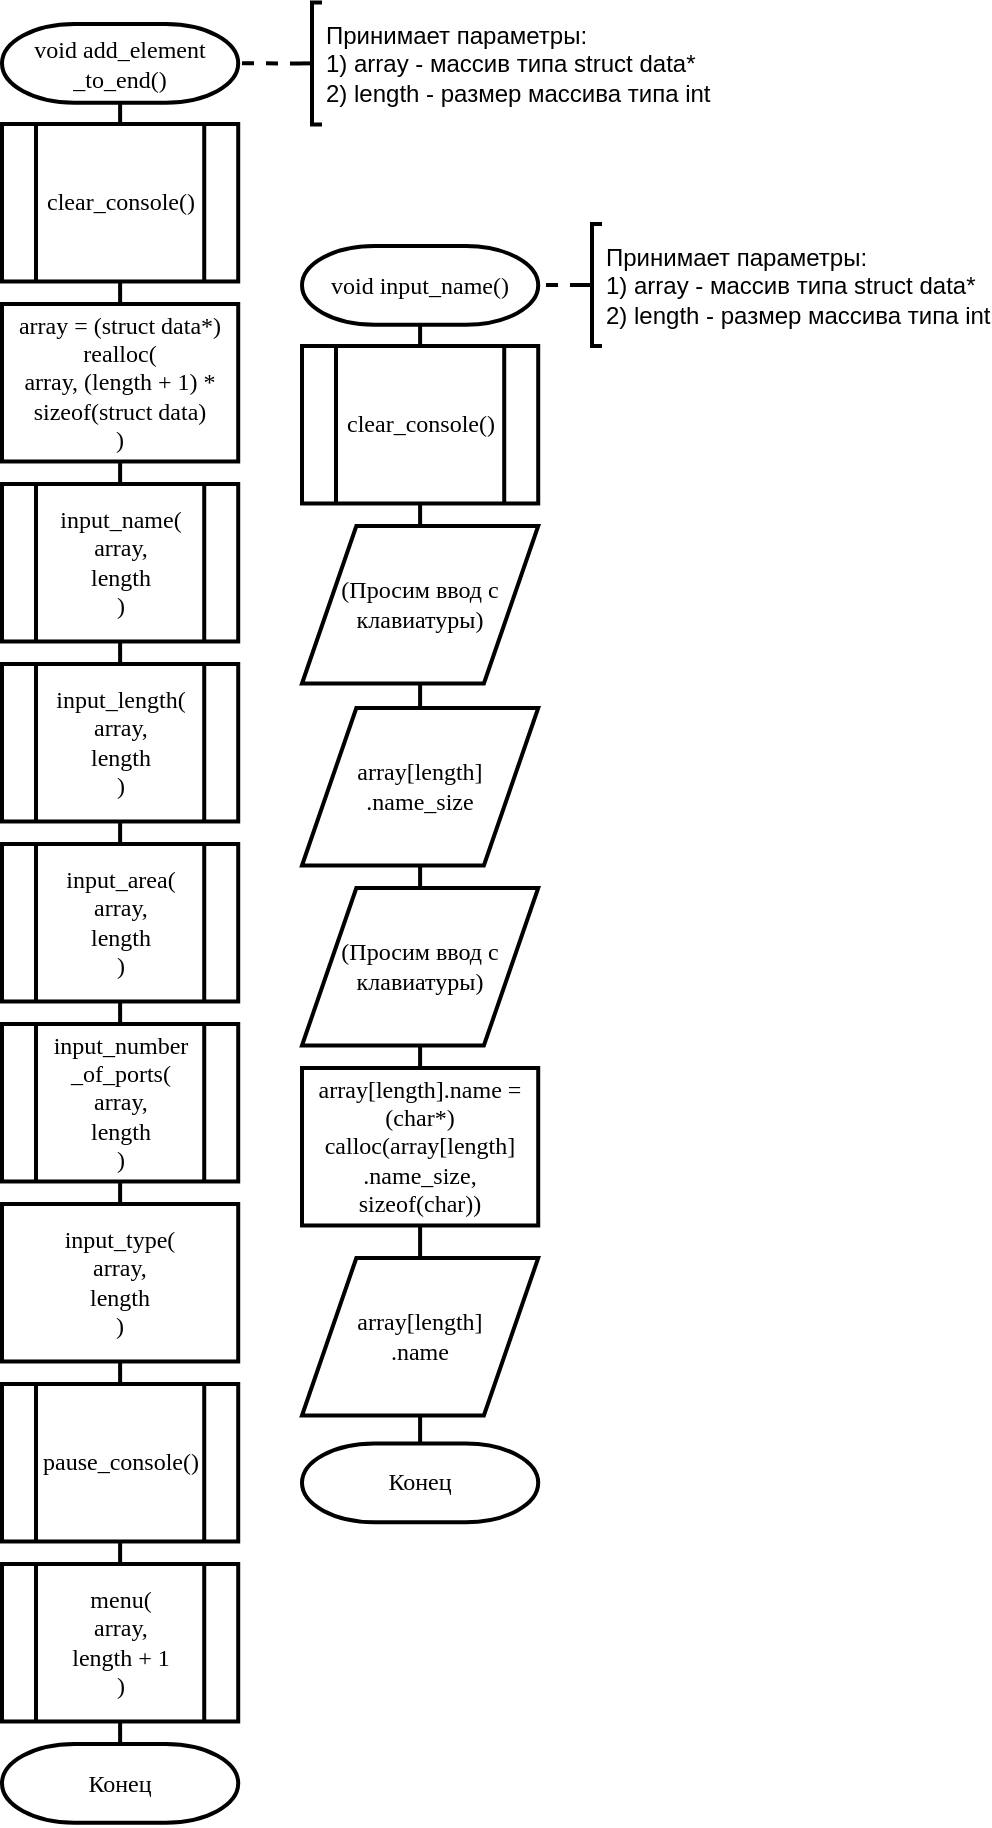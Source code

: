 <mxfile version="13.0.3" type="device" pages="2"><diagram id="TIULQFm6iII5mT-IS_3D" name="1"><mxGraphModel dx="852" dy="494" grid="1" gridSize="10" guides="1" tooltips="1" connect="1" arrows="1" fold="1" page="1" pageScale="1" pageWidth="827" pageHeight="1169" math="0" shadow="0"><root><mxCell id="0"/><mxCell id="1" parent="0"/><mxCell id="j2KmB9dM6Vlgop-KBxOC-71" style="edgeStyle=orthogonalEdgeStyle;rounded=0;orthogonalLoop=1;jettySize=auto;html=1;exitX=0.5;exitY=1;exitDx=0;exitDy=0;exitPerimeter=0;entryX=0.5;entryY=0;entryDx=0;entryDy=0;endArrow=none;endFill=0;strokeWidth=2;" edge="1" parent="1" source="j2KmB9dM6Vlgop-KBxOC-1" target="j2KmB9dM6Vlgop-KBxOC-2"><mxGeometry relative="1" as="geometry"/></mxCell><mxCell id="j2KmB9dM6Vlgop-KBxOC-1" value="void add_element&lt;br&gt;_to_end()" style="strokeWidth=2;html=1;shape=mxgraph.flowchart.terminator;whiteSpace=wrap;rounded=0;fontFamily=Times New Roman;" vertex="1" parent="1"><mxGeometry x="80" y="40" width="118.11" height="39.37" as="geometry"/></mxCell><mxCell id="j2KmB9dM6Vlgop-KBxOC-72" style="edgeStyle=orthogonalEdgeStyle;rounded=0;orthogonalLoop=1;jettySize=auto;html=1;exitX=0.5;exitY=1;exitDx=0;exitDy=0;entryX=0.5;entryY=0;entryDx=0;entryDy=0;endArrow=none;endFill=0;strokeWidth=2;" edge="1" parent="1" source="j2KmB9dM6Vlgop-KBxOC-2" target="j2KmB9dM6Vlgop-KBxOC-3"><mxGeometry relative="1" as="geometry"/></mxCell><mxCell id="j2KmB9dM6Vlgop-KBxOC-2" value="clear_console()" style="verticalLabelPosition=middle;verticalAlign=middle;html=1;shape=process;whiteSpace=wrap;rounded=0;size=0.14;arcSize=6;strokeWidth=2;fontFamily=Times New Roman;labelPosition=center;align=center;" vertex="1" parent="1"><mxGeometry x="80" y="90" width="118.11" height="78.74" as="geometry"/></mxCell><mxCell id="j2KmB9dM6Vlgop-KBxOC-73" style="edgeStyle=orthogonalEdgeStyle;rounded=0;orthogonalLoop=1;jettySize=auto;html=1;exitX=0.5;exitY=1;exitDx=0;exitDy=0;entryX=0.5;entryY=0;entryDx=0;entryDy=0;endArrow=none;endFill=0;strokeWidth=2;" edge="1" parent="1" source="j2KmB9dM6Vlgop-KBxOC-3" target="j2KmB9dM6Vlgop-KBxOC-4"><mxGeometry relative="1" as="geometry"/></mxCell><mxCell id="j2KmB9dM6Vlgop-KBxOC-3" value="array = (struct data*) realloc(&lt;br&gt;array, (length + 1) * sizeof(struct data)&lt;br&gt;)" style="rounded=0;whiteSpace=wrap;html=1;absoluteArcSize=1;arcSize=14;strokeWidth=2;fontFamily=Times New Roman;" vertex="1" parent="1"><mxGeometry x="80" y="180" width="118.11" height="78.74" as="geometry"/></mxCell><mxCell id="j2KmB9dM6Vlgop-KBxOC-74" style="edgeStyle=orthogonalEdgeStyle;rounded=0;orthogonalLoop=1;jettySize=auto;html=1;exitX=0.5;exitY=1;exitDx=0;exitDy=0;entryX=0.5;entryY=0;entryDx=0;entryDy=0;endArrow=none;endFill=0;strokeWidth=2;" edge="1" parent="1" source="j2KmB9dM6Vlgop-KBxOC-4" target="j2KmB9dM6Vlgop-KBxOC-5"><mxGeometry relative="1" as="geometry"/></mxCell><mxCell id="j2KmB9dM6Vlgop-KBxOC-4" value="input_name(&lt;br&gt;array,&lt;br&gt;length&lt;br&gt;)" style="verticalLabelPosition=middle;verticalAlign=middle;html=1;shape=process;whiteSpace=wrap;rounded=0;size=0.14;arcSize=6;strokeWidth=2;fontFamily=Times New Roman;labelPosition=center;align=center;" vertex="1" parent="1"><mxGeometry x="80" y="270" width="118.11" height="78.74" as="geometry"/></mxCell><mxCell id="j2KmB9dM6Vlgop-KBxOC-75" style="edgeStyle=orthogonalEdgeStyle;rounded=0;orthogonalLoop=1;jettySize=auto;html=1;exitX=0.5;exitY=1;exitDx=0;exitDy=0;entryX=0.5;entryY=0;entryDx=0;entryDy=0;endArrow=none;endFill=0;strokeWidth=2;" edge="1" parent="1" source="j2KmB9dM6Vlgop-KBxOC-5" target="j2KmB9dM6Vlgop-KBxOC-6"><mxGeometry relative="1" as="geometry"/></mxCell><mxCell id="j2KmB9dM6Vlgop-KBxOC-5" value="input_length(&lt;br&gt;array,&lt;br&gt;length&lt;br&gt;)" style="verticalLabelPosition=middle;verticalAlign=middle;html=1;shape=process;whiteSpace=wrap;rounded=0;size=0.14;arcSize=6;strokeWidth=2;fontFamily=Times New Roman;labelPosition=center;align=center;" vertex="1" parent="1"><mxGeometry x="80" y="360" width="118.11" height="78.74" as="geometry"/></mxCell><mxCell id="j2KmB9dM6Vlgop-KBxOC-76" style="edgeStyle=orthogonalEdgeStyle;rounded=0;orthogonalLoop=1;jettySize=auto;html=1;exitX=0.5;exitY=1;exitDx=0;exitDy=0;entryX=0.5;entryY=0;entryDx=0;entryDy=0;endArrow=none;endFill=0;strokeWidth=2;" edge="1" parent="1" source="j2KmB9dM6Vlgop-KBxOC-6" target="j2KmB9dM6Vlgop-KBxOC-7"><mxGeometry relative="1" as="geometry"/></mxCell><mxCell id="j2KmB9dM6Vlgop-KBxOC-6" value="input_area(&lt;br&gt;array,&lt;br&gt;length&lt;br&gt;)" style="verticalLabelPosition=middle;verticalAlign=middle;html=1;shape=process;whiteSpace=wrap;rounded=0;size=0.14;arcSize=6;strokeWidth=2;fontFamily=Times New Roman;labelPosition=center;align=center;" vertex="1" parent="1"><mxGeometry x="80" y="450" width="118.11" height="78.74" as="geometry"/></mxCell><mxCell id="j2KmB9dM6Vlgop-KBxOC-77" style="edgeStyle=orthogonalEdgeStyle;rounded=0;orthogonalLoop=1;jettySize=auto;html=1;exitX=0.5;exitY=1;exitDx=0;exitDy=0;entryX=0.5;entryY=0;entryDx=0;entryDy=0;endArrow=none;endFill=0;strokeWidth=2;" edge="1" parent="1" source="j2KmB9dM6Vlgop-KBxOC-7" target="j2KmB9dM6Vlgop-KBxOC-8"><mxGeometry relative="1" as="geometry"/></mxCell><mxCell id="j2KmB9dM6Vlgop-KBxOC-7" value="input_number&lt;br&gt;_of_ports(&lt;br&gt;array,&lt;br&gt;length&lt;br&gt;)" style="verticalLabelPosition=middle;verticalAlign=middle;html=1;shape=process;whiteSpace=wrap;rounded=0;size=0.14;arcSize=6;strokeWidth=2;fontFamily=Times New Roman;labelPosition=center;align=center;" vertex="1" parent="1"><mxGeometry x="80" y="540" width="118.11" height="78.74" as="geometry"/></mxCell><mxCell id="j2KmB9dM6Vlgop-KBxOC-78" style="edgeStyle=orthogonalEdgeStyle;rounded=0;orthogonalLoop=1;jettySize=auto;html=1;exitX=0.5;exitY=1;exitDx=0;exitDy=0;entryX=0.5;entryY=0;entryDx=0;entryDy=0;endArrow=none;endFill=0;strokeWidth=2;" edge="1" parent="1" source="j2KmB9dM6Vlgop-KBxOC-8" target="j2KmB9dM6Vlgop-KBxOC-9"><mxGeometry relative="1" as="geometry"/></mxCell><mxCell id="j2KmB9dM6Vlgop-KBxOC-8" value="input_type(&lt;br&gt;array,&lt;br&gt;length&lt;br&gt;)" style="rounded=0;whiteSpace=wrap;html=1;absoluteArcSize=1;arcSize=14;strokeWidth=2;fontFamily=Times New Roman;" vertex="1" parent="1"><mxGeometry x="80" y="630" width="118.11" height="78.74" as="geometry"/></mxCell><mxCell id="j2KmB9dM6Vlgop-KBxOC-79" style="edgeStyle=orthogonalEdgeStyle;rounded=0;orthogonalLoop=1;jettySize=auto;html=1;exitX=0.5;exitY=1;exitDx=0;exitDy=0;entryX=0.5;entryY=0;entryDx=0;entryDy=0;endArrow=none;endFill=0;strokeWidth=2;" edge="1" parent="1" source="j2KmB9dM6Vlgop-KBxOC-9" target="j2KmB9dM6Vlgop-KBxOC-10"><mxGeometry relative="1" as="geometry"/></mxCell><mxCell id="j2KmB9dM6Vlgop-KBxOC-9" value="pause_console()" style="verticalLabelPosition=middle;verticalAlign=middle;html=1;shape=process;whiteSpace=wrap;rounded=0;size=0.14;arcSize=6;strokeWidth=2;fontFamily=Times New Roman;labelPosition=center;align=center;" vertex="1" parent="1"><mxGeometry x="80" y="720" width="118.11" height="78.74" as="geometry"/></mxCell><mxCell id="j2KmB9dM6Vlgop-KBxOC-80" style="edgeStyle=orthogonalEdgeStyle;rounded=0;orthogonalLoop=1;jettySize=auto;html=1;exitX=0.5;exitY=1;exitDx=0;exitDy=0;entryX=0.5;entryY=0;entryDx=0;entryDy=0;entryPerimeter=0;endArrow=none;endFill=0;strokeWidth=2;" edge="1" parent="1" source="j2KmB9dM6Vlgop-KBxOC-10" target="j2KmB9dM6Vlgop-KBxOC-11"><mxGeometry relative="1" as="geometry"/></mxCell><mxCell id="j2KmB9dM6Vlgop-KBxOC-10" value="menu(&lt;br&gt;array,&lt;br&gt;length + 1&lt;br&gt;)" style="verticalLabelPosition=middle;verticalAlign=middle;html=1;shape=process;whiteSpace=wrap;rounded=0;size=0.14;arcSize=6;strokeWidth=2;fontFamily=Times New Roman;labelPosition=center;align=center;" vertex="1" parent="1"><mxGeometry x="80" y="810" width="118.11" height="78.74" as="geometry"/></mxCell><mxCell id="j2KmB9dM6Vlgop-KBxOC-11" value="Конец" style="strokeWidth=2;html=1;shape=mxgraph.flowchart.terminator;whiteSpace=wrap;rounded=0;fontFamily=Times New Roman;" vertex="1" parent="1"><mxGeometry x="80" y="900" width="118.11" height="39.37" as="geometry"/></mxCell><mxCell id="j2KmB9dM6Vlgop-KBxOC-64" style="edgeStyle=orthogonalEdgeStyle;rounded=0;orthogonalLoop=1;jettySize=auto;html=1;exitX=0.5;exitY=1;exitDx=0;exitDy=0;exitPerimeter=0;entryX=0.5;entryY=0;entryDx=0;entryDy=0;endArrow=none;endFill=0;strokeWidth=2;" edge="1" parent="1" source="j2KmB9dM6Vlgop-KBxOC-12" target="j2KmB9dM6Vlgop-KBxOC-13"><mxGeometry relative="1" as="geometry"/></mxCell><mxCell id="j2KmB9dM6Vlgop-KBxOC-12" value="void input_name()" style="strokeWidth=2;html=1;shape=mxgraph.flowchart.terminator;whiteSpace=wrap;rounded=0;fontFamily=Times New Roman;" vertex="1" parent="1"><mxGeometry x="230" y="151" width="118.11" height="39.37" as="geometry"/></mxCell><mxCell id="j2KmB9dM6Vlgop-KBxOC-65" style="edgeStyle=orthogonalEdgeStyle;rounded=0;orthogonalLoop=1;jettySize=auto;html=1;exitX=0.5;exitY=1;exitDx=0;exitDy=0;entryX=0.5;entryY=0;entryDx=0;entryDy=0;endArrow=none;endFill=0;strokeWidth=2;" edge="1" parent="1" source="j2KmB9dM6Vlgop-KBxOC-13" target="j2KmB9dM6Vlgop-KBxOC-14"><mxGeometry relative="1" as="geometry"/></mxCell><mxCell id="j2KmB9dM6Vlgop-KBxOC-13" value="clear_console()" style="verticalLabelPosition=middle;verticalAlign=middle;html=1;shape=process;whiteSpace=wrap;rounded=0;size=0.14;arcSize=6;strokeWidth=2;fontFamily=Times New Roman;labelPosition=center;align=center;" vertex="1" parent="1"><mxGeometry x="230" y="201" width="118.11" height="78.74" as="geometry"/></mxCell><mxCell id="j2KmB9dM6Vlgop-KBxOC-66" style="edgeStyle=orthogonalEdgeStyle;rounded=0;orthogonalLoop=1;jettySize=auto;html=1;exitX=0.5;exitY=1;exitDx=0;exitDy=0;entryX=0.5;entryY=0;entryDx=0;entryDy=0;endArrow=none;endFill=0;strokeWidth=2;" edge="1" parent="1" source="j2KmB9dM6Vlgop-KBxOC-14" target="j2KmB9dM6Vlgop-KBxOC-15"><mxGeometry relative="1" as="geometry"/></mxCell><mxCell id="j2KmB9dM6Vlgop-KBxOC-14" value="(Просим ввод с клавиатуры)" style="shape=parallelogram;html=1;strokeWidth=2;perimeter=parallelogramPerimeter;whiteSpace=wrap;rounded=0;arcSize=12;size=0.23;fontFamily=Times New Roman;" vertex="1" parent="1"><mxGeometry x="230" y="291" width="118.11" height="78.74" as="geometry"/></mxCell><mxCell id="j2KmB9dM6Vlgop-KBxOC-67" style="edgeStyle=orthogonalEdgeStyle;rounded=0;orthogonalLoop=1;jettySize=auto;html=1;exitX=0.5;exitY=1;exitDx=0;exitDy=0;entryX=0.5;entryY=0;entryDx=0;entryDy=0;endArrow=none;endFill=0;strokeWidth=2;" edge="1" parent="1" source="j2KmB9dM6Vlgop-KBxOC-15" target="j2KmB9dM6Vlgop-KBxOC-16"><mxGeometry relative="1" as="geometry"/></mxCell><mxCell id="j2KmB9dM6Vlgop-KBxOC-15" value="array[length]&lt;br&gt;.name_size" style="shape=parallelogram;html=1;strokeWidth=2;perimeter=parallelogramPerimeter;whiteSpace=wrap;rounded=0;arcSize=12;size=0.23;fontFamily=Times New Roman;" vertex="1" parent="1"><mxGeometry x="230" y="382" width="118.11" height="78.74" as="geometry"/></mxCell><mxCell id="j2KmB9dM6Vlgop-KBxOC-68" style="edgeStyle=orthogonalEdgeStyle;rounded=0;orthogonalLoop=1;jettySize=auto;html=1;exitX=0.5;exitY=1;exitDx=0;exitDy=0;entryX=0.5;entryY=0;entryDx=0;entryDy=0;endArrow=none;endFill=0;strokeWidth=2;" edge="1" parent="1" source="j2KmB9dM6Vlgop-KBxOC-16" target="j2KmB9dM6Vlgop-KBxOC-17"><mxGeometry relative="1" as="geometry"/></mxCell><mxCell id="j2KmB9dM6Vlgop-KBxOC-16" value="(Просим ввод с клавиатуры)" style="shape=parallelogram;html=1;strokeWidth=2;perimeter=parallelogramPerimeter;whiteSpace=wrap;rounded=0;arcSize=12;size=0.23;fontFamily=Times New Roman;" vertex="1" parent="1"><mxGeometry x="230" y="472" width="118.11" height="78.74" as="geometry"/></mxCell><mxCell id="j2KmB9dM6Vlgop-KBxOC-69" style="edgeStyle=orthogonalEdgeStyle;rounded=0;orthogonalLoop=1;jettySize=auto;html=1;exitX=0.5;exitY=1;exitDx=0;exitDy=0;entryX=0.5;entryY=0;entryDx=0;entryDy=0;endArrow=none;endFill=0;strokeWidth=2;" edge="1" parent="1" source="j2KmB9dM6Vlgop-KBxOC-17" target="j2KmB9dM6Vlgop-KBxOC-18"><mxGeometry relative="1" as="geometry"/></mxCell><mxCell id="j2KmB9dM6Vlgop-KBxOC-17" value="array[length].name = (char*) calloc(array[length]&lt;br&gt;.name_size, sizeof(char))" style="rounded=0;whiteSpace=wrap;html=1;absoluteArcSize=1;arcSize=14;strokeWidth=2;fontFamily=Times New Roman;" vertex="1" parent="1"><mxGeometry x="230" y="562" width="118.11" height="78.74" as="geometry"/></mxCell><mxCell id="j2KmB9dM6Vlgop-KBxOC-70" style="edgeStyle=orthogonalEdgeStyle;rounded=0;orthogonalLoop=1;jettySize=auto;html=1;exitX=0.5;exitY=1;exitDx=0;exitDy=0;entryX=0.5;entryY=0;entryDx=0;entryDy=0;entryPerimeter=0;endArrow=none;endFill=0;strokeWidth=2;" edge="1" parent="1" source="j2KmB9dM6Vlgop-KBxOC-18" target="j2KmB9dM6Vlgop-KBxOC-19"><mxGeometry relative="1" as="geometry"/></mxCell><mxCell id="j2KmB9dM6Vlgop-KBxOC-18" value="array[length]&lt;br&gt;.name" style="shape=parallelogram;html=1;strokeWidth=2;perimeter=parallelogramPerimeter;whiteSpace=wrap;rounded=0;arcSize=12;size=0.23;fontFamily=Times New Roman;" vertex="1" parent="1"><mxGeometry x="230" y="657" width="118.11" height="78.74" as="geometry"/></mxCell><mxCell id="j2KmB9dM6Vlgop-KBxOC-19" value="Конец" style="strokeWidth=2;html=1;shape=mxgraph.flowchart.terminator;whiteSpace=wrap;rounded=0;fontFamily=Times New Roman;" vertex="1" parent="1"><mxGeometry x="230" y="749.74" width="118.11" height="39.37" as="geometry"/></mxCell><mxCell id="j2KmB9dM6Vlgop-KBxOC-94" style="edgeStyle=orthogonalEdgeStyle;rounded=0;orthogonalLoop=1;jettySize=auto;html=1;exitX=0;exitY=0.5;exitDx=0;exitDy=0;exitPerimeter=0;entryX=1;entryY=0.5;entryDx=0;entryDy=0;entryPerimeter=0;dashed=1;endArrow=none;endFill=0;strokeWidth=2;" edge="1" parent="1" source="j2KmB9dM6Vlgop-KBxOC-93" target="j2KmB9dM6Vlgop-KBxOC-1"><mxGeometry relative="1" as="geometry"/></mxCell><mxCell id="j2KmB9dM6Vlgop-KBxOC-93" value="Принимает параметры:&lt;br&gt;1) array - массив типа struct data*&lt;br&gt;2) length - размер массива типа int" style="strokeWidth=2;html=1;shape=mxgraph.flowchart.annotation_2;align=left;labelPosition=right;pointerEvents=1;" vertex="1" parent="1"><mxGeometry x="230" y="29.19" width="10" height="61" as="geometry"/></mxCell><mxCell id="mzW2DIE31sTqWLAOFtCB-1" style="edgeStyle=orthogonalEdgeStyle;rounded=0;orthogonalLoop=1;jettySize=auto;html=1;exitX=0;exitY=0.5;exitDx=0;exitDy=0;exitPerimeter=0;entryX=1;entryY=0.5;entryDx=0;entryDy=0;entryPerimeter=0;endArrow=none;endFill=0;strokeWidth=2;fontFamily=Times New Roman;dashed=1;" edge="1" parent="1" source="j2KmB9dM6Vlgop-KBxOC-99" target="j2KmB9dM6Vlgop-KBxOC-12"><mxGeometry relative="1" as="geometry"/></mxCell><mxCell id="j2KmB9dM6Vlgop-KBxOC-99" value="Принимает параметры:&lt;br&gt;1) array - массив типа struct data*&lt;br&gt;2) length - размер массива типа int" style="strokeWidth=2;html=1;shape=mxgraph.flowchart.annotation_2;align=left;labelPosition=right;pointerEvents=1;" vertex="1" parent="1"><mxGeometry x="370" y="140" width="10" height="61" as="geometry"/></mxCell></root></mxGraphModel></diagram><diagram id="meihzjv8mex8ka_8--I1" name="2"><mxGraphModel dx="1420" dy="823" grid="1" gridSize="10" guides="1" tooltips="1" connect="1" arrows="1" fold="1" page="1" pageScale="1" pageWidth="827" pageHeight="1169" math="0" shadow="0"><root><mxCell id="mTqTFPU0BZOPeTEpL8mJ-0"/><mxCell id="mTqTFPU0BZOPeTEpL8mJ-1" parent="mTqTFPU0BZOPeTEpL8mJ-0"/><mxCell id="mTqTFPU0BZOPeTEpL8mJ-2" style="edgeStyle=orthogonalEdgeStyle;rounded=0;orthogonalLoop=1;jettySize=auto;html=1;exitX=0.5;exitY=1;exitDx=0;exitDy=0;exitPerimeter=0;entryX=0.5;entryY=0;entryDx=0;entryDy=0;endArrow=none;endFill=0;strokeWidth=2;fontFamily=Times New Roman;" edge="1" parent="mTqTFPU0BZOPeTEpL8mJ-1" source="mTqTFPU0BZOPeTEpL8mJ-4" target="mTqTFPU0BZOPeTEpL8mJ-6"><mxGeometry relative="1" as="geometry"/></mxCell><mxCell id="mTqTFPU0BZOPeTEpL8mJ-4" value="void input_length()" style="strokeWidth=2;html=1;shape=mxgraph.flowchart.terminator;whiteSpace=wrap;rounded=0;fontFamily=Times New Roman;" vertex="1" parent="mTqTFPU0BZOPeTEpL8mJ-1"><mxGeometry x="40" y="41.63" width="118.11" height="39.37" as="geometry"/></mxCell><mxCell id="mTqTFPU0BZOPeTEpL8mJ-5" style="edgeStyle=orthogonalEdgeStyle;rounded=0;orthogonalLoop=1;jettySize=auto;html=1;exitX=0.5;exitY=1;exitDx=0;exitDy=0;entryX=0.5;entryY=0;entryDx=0;entryDy=0;endArrow=none;endFill=0;strokeWidth=2;fontFamily=Times New Roman;" edge="1" parent="mTqTFPU0BZOPeTEpL8mJ-1" source="mTqTFPU0BZOPeTEpL8mJ-6" target="mTqTFPU0BZOPeTEpL8mJ-8"><mxGeometry relative="1" as="geometry"/></mxCell><mxCell id="mTqTFPU0BZOPeTEpL8mJ-6" value="clear_console()" style="verticalLabelPosition=middle;verticalAlign=middle;html=1;shape=process;whiteSpace=wrap;rounded=0;size=0.14;arcSize=6;strokeWidth=2;fontFamily=Times New Roman;labelPosition=center;align=center;" vertex="1" parent="mTqTFPU0BZOPeTEpL8mJ-1"><mxGeometry x="40" y="91.63" width="118.11" height="78.74" as="geometry"/></mxCell><mxCell id="mTqTFPU0BZOPeTEpL8mJ-7" style="edgeStyle=orthogonalEdgeStyle;rounded=0;orthogonalLoop=1;jettySize=auto;html=1;exitX=0.5;exitY=1;exitDx=0;exitDy=0;entryX=0.5;entryY=0;entryDx=0;entryDy=0;endArrow=none;endFill=0;strokeWidth=2;fontFamily=Times New Roman;" edge="1" parent="mTqTFPU0BZOPeTEpL8mJ-1" source="mTqTFPU0BZOPeTEpL8mJ-8" target="mTqTFPU0BZOPeTEpL8mJ-10"><mxGeometry relative="1" as="geometry"/></mxCell><mxCell id="mTqTFPU0BZOPeTEpL8mJ-8" value="(Просим ввод с клавиатуры)" style="shape=parallelogram;html=1;strokeWidth=2;perimeter=parallelogramPerimeter;whiteSpace=wrap;rounded=0;arcSize=12;size=0.23;fontFamily=Times New Roman;" vertex="1" parent="mTqTFPU0BZOPeTEpL8mJ-1"><mxGeometry x="40" y="181.63" width="118.11" height="78.74" as="geometry"/></mxCell><mxCell id="mTqTFPU0BZOPeTEpL8mJ-9" style="edgeStyle=orthogonalEdgeStyle;rounded=0;orthogonalLoop=1;jettySize=auto;html=1;exitX=0.5;exitY=1;exitDx=0;exitDy=0;entryX=0.5;entryY=0;entryDx=0;entryDy=0;entryPerimeter=0;endArrow=none;endFill=0;strokeWidth=2;fontFamily=Times New Roman;" edge="1" parent="mTqTFPU0BZOPeTEpL8mJ-1" source="mTqTFPU0BZOPeTEpL8mJ-10" target="mTqTFPU0BZOPeTEpL8mJ-11"><mxGeometry relative="1" as="geometry"/></mxCell><mxCell id="mTqTFPU0BZOPeTEpL8mJ-10" value="array[length]&lt;br&gt;.length" style="shape=parallelogram;html=1;strokeWidth=2;perimeter=parallelogramPerimeter;whiteSpace=wrap;rounded=0;arcSize=12;size=0.23;fontFamily=Times New Roman;" vertex="1" parent="mTqTFPU0BZOPeTEpL8mJ-1"><mxGeometry x="40" y="271.63" width="118.11" height="78.74" as="geometry"/></mxCell><mxCell id="mTqTFPU0BZOPeTEpL8mJ-11" value="Конец" style="strokeWidth=2;html=1;shape=mxgraph.flowchart.terminator;whiteSpace=wrap;rounded=0;fontFamily=Times New Roman;" vertex="1" parent="mTqTFPU0BZOPeTEpL8mJ-1"><mxGeometry x="40" y="361.63" width="118.11" height="39.37" as="geometry"/></mxCell><mxCell id="mTqTFPU0BZOPeTEpL8mJ-12" style="edgeStyle=orthogonalEdgeStyle;rounded=0;orthogonalLoop=1;jettySize=auto;html=1;exitX=0.5;exitY=1;exitDx=0;exitDy=0;exitPerimeter=0;entryX=0.5;entryY=0;entryDx=0;entryDy=0;endArrow=none;endFill=0;strokeWidth=2;fontFamily=Times New Roman;" edge="1" parent="mTqTFPU0BZOPeTEpL8mJ-1" source="mTqTFPU0BZOPeTEpL8mJ-13" target="mTqTFPU0BZOPeTEpL8mJ-15"><mxGeometry relative="1" as="geometry"/></mxCell><mxCell id="mTqTFPU0BZOPeTEpL8mJ-13" value="void input_area()" style="strokeWidth=2;html=1;shape=mxgraph.flowchart.terminator;whiteSpace=wrap;rounded=0;fontFamily=Times New Roman;" vertex="1" parent="mTqTFPU0BZOPeTEpL8mJ-1"><mxGeometry x="414" y="41.63" width="118.11" height="39.37" as="geometry"/></mxCell><mxCell id="mTqTFPU0BZOPeTEpL8mJ-14" style="edgeStyle=orthogonalEdgeStyle;rounded=0;orthogonalLoop=1;jettySize=auto;html=1;exitX=0.5;exitY=1;exitDx=0;exitDy=0;entryX=0.5;entryY=0;entryDx=0;entryDy=0;endArrow=none;endFill=0;strokeWidth=2;fontFamily=Times New Roman;" edge="1" parent="mTqTFPU0BZOPeTEpL8mJ-1" source="mTqTFPU0BZOPeTEpL8mJ-15" target="mTqTFPU0BZOPeTEpL8mJ-17"><mxGeometry relative="1" as="geometry"/></mxCell><mxCell id="mTqTFPU0BZOPeTEpL8mJ-15" value="clear_console()" style="verticalLabelPosition=middle;verticalAlign=middle;html=1;shape=process;whiteSpace=wrap;rounded=0;size=0.14;arcSize=6;strokeWidth=2;fontFamily=Times New Roman;labelPosition=center;align=center;" vertex="1" parent="mTqTFPU0BZOPeTEpL8mJ-1"><mxGeometry x="414" y="91.63" width="118.11" height="78.74" as="geometry"/></mxCell><mxCell id="mTqTFPU0BZOPeTEpL8mJ-16" style="edgeStyle=orthogonalEdgeStyle;rounded=0;orthogonalLoop=1;jettySize=auto;html=1;exitX=0.5;exitY=1;exitDx=0;exitDy=0;entryX=0.5;entryY=0;entryDx=0;entryDy=0;endArrow=none;endFill=0;strokeWidth=2;fontFamily=Times New Roman;" edge="1" parent="mTqTFPU0BZOPeTEpL8mJ-1" source="mTqTFPU0BZOPeTEpL8mJ-17" target="mTqTFPU0BZOPeTEpL8mJ-19"><mxGeometry relative="1" as="geometry"/></mxCell><mxCell id="mTqTFPU0BZOPeTEpL8mJ-17" value="(Просим ввод с клавиатуры)" style="shape=parallelogram;html=1;strokeWidth=2;perimeter=parallelogramPerimeter;whiteSpace=wrap;rounded=0;arcSize=12;size=0.23;fontFamily=Times New Roman;" vertex="1" parent="mTqTFPU0BZOPeTEpL8mJ-1"><mxGeometry x="414" y="181.63" width="118.11" height="78.74" as="geometry"/></mxCell><mxCell id="mTqTFPU0BZOPeTEpL8mJ-18" style="edgeStyle=orthogonalEdgeStyle;rounded=0;orthogonalLoop=1;jettySize=auto;html=1;exitX=0.5;exitY=1;exitDx=0;exitDy=0;entryX=0.5;entryY=0;entryDx=0;entryDy=0;entryPerimeter=0;endArrow=none;endFill=0;strokeWidth=2;fontFamily=Times New Roman;" edge="1" parent="mTqTFPU0BZOPeTEpL8mJ-1" source="mTqTFPU0BZOPeTEpL8mJ-19" target="mTqTFPU0BZOPeTEpL8mJ-20"><mxGeometry relative="1" as="geometry"/></mxCell><mxCell id="mTqTFPU0BZOPeTEpL8mJ-19" value="array[length]&lt;br&gt;.area" style="shape=parallelogram;html=1;strokeWidth=2;perimeter=parallelogramPerimeter;whiteSpace=wrap;rounded=0;arcSize=12;size=0.23;fontFamily=Times New Roman;" vertex="1" parent="mTqTFPU0BZOPeTEpL8mJ-1"><mxGeometry x="414" y="271.63" width="118.11" height="78.74" as="geometry"/></mxCell><mxCell id="mTqTFPU0BZOPeTEpL8mJ-20" value="Конец" style="strokeWidth=2;html=1;shape=mxgraph.flowchart.terminator;whiteSpace=wrap;rounded=0;fontFamily=Times New Roman;" vertex="1" parent="mTqTFPU0BZOPeTEpL8mJ-1"><mxGeometry x="414" y="361.63" width="118.11" height="39.37" as="geometry"/></mxCell><mxCell id="mTqTFPU0BZOPeTEpL8mJ-21" style="edgeStyle=orthogonalEdgeStyle;rounded=0;orthogonalLoop=1;jettySize=auto;html=1;exitX=0.5;exitY=1;exitDx=0;exitDy=0;exitPerimeter=0;entryX=0.5;entryY=0;entryDx=0;entryDy=0;endArrow=none;endFill=0;strokeWidth=2;fontFamily=Times New Roman;" edge="1" parent="mTqTFPU0BZOPeTEpL8mJ-1" source="mTqTFPU0BZOPeTEpL8mJ-22" target="mTqTFPU0BZOPeTEpL8mJ-24"><mxGeometry relative="1" as="geometry"/></mxCell><mxCell id="mTqTFPU0BZOPeTEpL8mJ-22" value="void input_number&lt;br&gt;_of_ports()" style="strokeWidth=2;html=1;shape=mxgraph.flowchart.terminator;whiteSpace=wrap;rounded=0;fontFamily=Times New Roman;" vertex="1" parent="mTqTFPU0BZOPeTEpL8mJ-1"><mxGeometry x="40" y="489.36" width="118.11" height="39.37" as="geometry"/></mxCell><mxCell id="mTqTFPU0BZOPeTEpL8mJ-23" style="edgeStyle=orthogonalEdgeStyle;rounded=0;orthogonalLoop=1;jettySize=auto;html=1;exitX=0.5;exitY=1;exitDx=0;exitDy=0;entryX=0.5;entryY=0;entryDx=0;entryDy=0;endArrow=none;endFill=0;strokeWidth=2;fontFamily=Times New Roman;" edge="1" parent="mTqTFPU0BZOPeTEpL8mJ-1" source="mTqTFPU0BZOPeTEpL8mJ-24" target="mTqTFPU0BZOPeTEpL8mJ-26"><mxGeometry relative="1" as="geometry"/></mxCell><mxCell id="mTqTFPU0BZOPeTEpL8mJ-24" value="clear_console()" style="verticalLabelPosition=middle;verticalAlign=middle;html=1;shape=process;whiteSpace=wrap;rounded=0;size=0.14;arcSize=6;strokeWidth=2;fontFamily=Times New Roman;labelPosition=center;align=center;" vertex="1" parent="mTqTFPU0BZOPeTEpL8mJ-1"><mxGeometry x="40" y="539.36" width="118.11" height="78.74" as="geometry"/></mxCell><mxCell id="mTqTFPU0BZOPeTEpL8mJ-25" style="edgeStyle=orthogonalEdgeStyle;rounded=0;orthogonalLoop=1;jettySize=auto;html=1;exitX=0.5;exitY=1;exitDx=0;exitDy=0;entryX=0.5;entryY=0;entryDx=0;entryDy=0;endArrow=none;endFill=0;strokeWidth=2;fontFamily=Times New Roman;" edge="1" parent="mTqTFPU0BZOPeTEpL8mJ-1" source="mTqTFPU0BZOPeTEpL8mJ-26" target="mTqTFPU0BZOPeTEpL8mJ-28"><mxGeometry relative="1" as="geometry"/></mxCell><mxCell id="mTqTFPU0BZOPeTEpL8mJ-26" value="(Просим ввод с клавиатуры)" style="shape=parallelogram;html=1;strokeWidth=2;perimeter=parallelogramPerimeter;whiteSpace=wrap;rounded=0;arcSize=12;size=0.23;fontFamily=Times New Roman;" vertex="1" parent="mTqTFPU0BZOPeTEpL8mJ-1"><mxGeometry x="40" y="629.36" width="118.11" height="78.74" as="geometry"/></mxCell><mxCell id="mTqTFPU0BZOPeTEpL8mJ-27" style="edgeStyle=orthogonalEdgeStyle;rounded=0;orthogonalLoop=1;jettySize=auto;html=1;exitX=0.5;exitY=1;exitDx=0;exitDy=0;entryX=0.5;entryY=0;entryDx=0;entryDy=0;entryPerimeter=0;endArrow=none;endFill=0;strokeWidth=2;fontFamily=Times New Roman;" edge="1" parent="mTqTFPU0BZOPeTEpL8mJ-1" source="mTqTFPU0BZOPeTEpL8mJ-28" target="mTqTFPU0BZOPeTEpL8mJ-29"><mxGeometry relative="1" as="geometry"/></mxCell><mxCell id="mTqTFPU0BZOPeTEpL8mJ-28" value="array[length]&lt;br&gt;.number_of_ports" style="shape=parallelogram;html=1;strokeWidth=2;perimeter=parallelogramPerimeter;whiteSpace=wrap;rounded=0;arcSize=12;size=0.23;fontFamily=Times New Roman;" vertex="1" parent="mTqTFPU0BZOPeTEpL8mJ-1"><mxGeometry x="40" y="719.36" width="118.11" height="78.74" as="geometry"/></mxCell><mxCell id="mTqTFPU0BZOPeTEpL8mJ-29" value="Конец" style="strokeWidth=2;html=1;shape=mxgraph.flowchart.terminator;whiteSpace=wrap;rounded=0;fontFamily=Times New Roman;" vertex="1" parent="mTqTFPU0BZOPeTEpL8mJ-1"><mxGeometry x="40" y="809.36" width="118.11" height="39.37" as="geometry"/></mxCell><mxCell id="mTqTFPU0BZOPeTEpL8mJ-30" style="edgeStyle=orthogonalEdgeStyle;rounded=0;orthogonalLoop=1;jettySize=auto;html=1;exitX=0.5;exitY=1;exitDx=0;exitDy=0;exitPerimeter=0;entryX=0.5;entryY=0;entryDx=0;entryDy=0;endArrow=none;endFill=0;strokeWidth=2;fontFamily=Times New Roman;" edge="1" parent="mTqTFPU0BZOPeTEpL8mJ-1" source="mTqTFPU0BZOPeTEpL8mJ-32" target="mTqTFPU0BZOPeTEpL8mJ-34"><mxGeometry relative="1" as="geometry"/></mxCell><mxCell id="mTqTFPU0BZOPeTEpL8mJ-32" value="void input_type()" style="strokeWidth=2;html=1;shape=mxgraph.flowchart.terminator;whiteSpace=wrap;rounded=0;fontFamily=Times New Roman;" vertex="1" parent="mTqTFPU0BZOPeTEpL8mJ-1"><mxGeometry x="414" y="495.18" width="118.11" height="39.37" as="geometry"/></mxCell><mxCell id="mTqTFPU0BZOPeTEpL8mJ-33" style="edgeStyle=orthogonalEdgeStyle;rounded=0;orthogonalLoop=1;jettySize=auto;html=1;exitX=0.5;exitY=1;exitDx=0;exitDy=0;entryX=0.5;entryY=0;entryDx=0;entryDy=0;endArrow=none;endFill=0;strokeWidth=2;fontFamily=Times New Roman;" edge="1" parent="mTqTFPU0BZOPeTEpL8mJ-1" source="mTqTFPU0BZOPeTEpL8mJ-34" target="mTqTFPU0BZOPeTEpL8mJ-36"><mxGeometry relative="1" as="geometry"/></mxCell><mxCell id="mTqTFPU0BZOPeTEpL8mJ-34" value="clear_console()" style="verticalLabelPosition=middle;verticalAlign=middle;html=1;shape=process;whiteSpace=wrap;rounded=0;size=0.14;arcSize=6;strokeWidth=2;fontFamily=Times New Roman;labelPosition=center;align=center;" vertex="1" parent="mTqTFPU0BZOPeTEpL8mJ-1"><mxGeometry x="414" y="545.18" width="118.11" height="78.74" as="geometry"/></mxCell><mxCell id="mTqTFPU0BZOPeTEpL8mJ-66" style="edgeStyle=orthogonalEdgeStyle;rounded=0;orthogonalLoop=1;jettySize=auto;html=1;exitX=0.5;exitY=1;exitDx=0;exitDy=0;entryX=0.5;entryY=0;entryDx=0;entryDy=0;entryPerimeter=0;endArrow=none;endFill=0;strokeWidth=2;fontFamily=Times New Roman;" edge="1" parent="mTqTFPU0BZOPeTEpL8mJ-1" source="mTqTFPU0BZOPeTEpL8mJ-36" target="mTqTFPU0BZOPeTEpL8mJ-50"><mxGeometry relative="1" as="geometry"/></mxCell><mxCell id="mTqTFPU0BZOPeTEpL8mJ-36" value="(Вывод меню)" style="shape=parallelogram;html=1;strokeWidth=2;perimeter=parallelogramPerimeter;whiteSpace=wrap;rounded=0;arcSize=12;size=0.23;fontFamily=Times New Roman;" vertex="1" parent="mTqTFPU0BZOPeTEpL8mJ-1"><mxGeometry x="414" y="635.18" width="118.11" height="78.74" as="geometry"/></mxCell><mxCell id="mTqTFPU0BZOPeTEpL8mJ-39" value="Конец" style="strokeWidth=2;html=1;shape=mxgraph.flowchart.terminator;whiteSpace=wrap;rounded=0;fontFamily=Times New Roman;" vertex="1" parent="mTqTFPU0BZOPeTEpL8mJ-1"><mxGeometry x="414" y="1000.0" width="118.11" height="39.37" as="geometry"/></mxCell><mxCell id="mTqTFPU0BZOPeTEpL8mJ-47" style="edgeStyle=orthogonalEdgeStyle;rounded=0;orthogonalLoop=1;jettySize=auto;html=1;exitX=0;exitY=0.5;exitDx=0;exitDy=0;exitPerimeter=0;entryX=1;entryY=0.5;entryDx=0;entryDy=0;entryPerimeter=0;dashed=1;endArrow=none;endFill=0;strokeWidth=2;fontFamily=Times New Roman;" edge="1" parent="mTqTFPU0BZOPeTEpL8mJ-1" source="mTqTFPU0BZOPeTEpL8mJ-41" target="mTqTFPU0BZOPeTEpL8mJ-22"><mxGeometry relative="1" as="geometry"/></mxCell><mxCell id="mTqTFPU0BZOPeTEpL8mJ-41" value="Принимает параметры:&lt;br&gt;1) array - массив типа struct data*&lt;br&gt;2) length - размер массива типа int" style="strokeWidth=2;html=1;shape=mxgraph.flowchart.annotation_2;align=left;labelPosition=right;pointerEvents=1;fontFamily=Times New Roman;" vertex="1" parent="mTqTFPU0BZOPeTEpL8mJ-1"><mxGeometry x="180" y="480.0" width="10" height="61" as="geometry"/></mxCell><mxCell id="mTqTFPU0BZOPeTEpL8mJ-49" style="edgeStyle=orthogonalEdgeStyle;rounded=0;orthogonalLoop=1;jettySize=auto;html=1;exitX=0;exitY=0.5;exitDx=0;exitDy=0;exitPerimeter=0;entryX=1;entryY=0.5;entryDx=0;entryDy=0;entryPerimeter=0;dashed=1;endArrow=none;endFill=0;strokeWidth=2;fontFamily=Times New Roman;" edge="1" parent="mTqTFPU0BZOPeTEpL8mJ-1" source="mTqTFPU0BZOPeTEpL8mJ-42" target="mTqTFPU0BZOPeTEpL8mJ-32"><mxGeometry relative="1" as="geometry"/></mxCell><mxCell id="mTqTFPU0BZOPeTEpL8mJ-42" value="Принимает параметры:&lt;br&gt;1) array - массив типа struct data*&lt;br&gt;2) length - размер массива типа int" style="strokeWidth=2;html=1;shape=mxgraph.flowchart.annotation_2;align=left;labelPosition=right;pointerEvents=1;fontFamily=Times New Roman;" vertex="1" parent="mTqTFPU0BZOPeTEpL8mJ-1"><mxGeometry x="554" y="482.91" width="10" height="61" as="geometry"/></mxCell><mxCell id="mTqTFPU0BZOPeTEpL8mJ-48" style="edgeStyle=orthogonalEdgeStyle;rounded=0;orthogonalLoop=1;jettySize=auto;html=1;exitX=0;exitY=0.5;exitDx=0;exitDy=0;exitPerimeter=0;entryX=1;entryY=0.5;entryDx=0;entryDy=0;entryPerimeter=0;dashed=1;endArrow=none;endFill=0;strokeWidth=2;fontFamily=Times New Roman;" edge="1" parent="mTqTFPU0BZOPeTEpL8mJ-1" source="mTqTFPU0BZOPeTEpL8mJ-44" target="mTqTFPU0BZOPeTEpL8mJ-13"><mxGeometry relative="1" as="geometry"/></mxCell><mxCell id="mTqTFPU0BZOPeTEpL8mJ-44" value="Принимает параметры:&lt;br&gt;1) array - массив типа struct data*&lt;br&gt;2) length - размер массива типа int" style="strokeWidth=2;html=1;shape=mxgraph.flowchart.annotation_2;align=left;labelPosition=right;pointerEvents=1;fontFamily=Times New Roman;" vertex="1" parent="mTqTFPU0BZOPeTEpL8mJ-1"><mxGeometry x="554" y="30.81" width="10" height="61" as="geometry"/></mxCell><mxCell id="mTqTFPU0BZOPeTEpL8mJ-46" style="edgeStyle=orthogonalEdgeStyle;rounded=0;orthogonalLoop=1;jettySize=auto;html=1;exitX=0;exitY=0.5;exitDx=0;exitDy=0;exitPerimeter=0;entryX=1;entryY=0.5;entryDx=0;entryDy=0;entryPerimeter=0;dashed=1;endArrow=none;endFill=0;strokeWidth=2;fontFamily=Times New Roman;" edge="1" parent="mTqTFPU0BZOPeTEpL8mJ-1" source="mTqTFPU0BZOPeTEpL8mJ-45" target="mTqTFPU0BZOPeTEpL8mJ-4"><mxGeometry relative="1" as="geometry"/></mxCell><mxCell id="mTqTFPU0BZOPeTEpL8mJ-45" value="Принимает параметры:&lt;br&gt;1) array - массив типа struct data*&lt;br&gt;2) length - размер массива типа int" style="strokeWidth=2;html=1;shape=mxgraph.flowchart.annotation_2;align=left;labelPosition=right;pointerEvents=1;fontFamily=Times New Roman;" vertex="1" parent="mTqTFPU0BZOPeTEpL8mJ-1"><mxGeometry x="180" y="32.27" width="10" height="61" as="geometry"/></mxCell><mxCell id="mTqTFPU0BZOPeTEpL8mJ-57" style="edgeStyle=orthogonalEdgeStyle;rounded=0;orthogonalLoop=1;jettySize=auto;html=1;exitX=1;exitY=0.5;exitDx=0;exitDy=0;exitPerimeter=0;entryX=0;entryY=0.5;entryDx=0;entryDy=0;endArrow=none;endFill=0;strokeWidth=2;fontFamily=Times New Roman;" edge="1" parent="mTqTFPU0BZOPeTEpL8mJ-1" source="mTqTFPU0BZOPeTEpL8mJ-50" target="mTqTFPU0BZOPeTEpL8mJ-51"><mxGeometry relative="1" as="geometry"/></mxCell><mxCell id="mTqTFPU0BZOPeTEpL8mJ-58" style="edgeStyle=orthogonalEdgeStyle;rounded=0;orthogonalLoop=1;jettySize=auto;html=1;exitX=1;exitY=0.5;exitDx=0;exitDy=0;exitPerimeter=0;entryX=0;entryY=0.5;entryDx=0;entryDy=0;endArrow=none;endFill=0;strokeWidth=2;fontFamily=Times New Roman;" edge="1" parent="mTqTFPU0BZOPeTEpL8mJ-1" source="mTqTFPU0BZOPeTEpL8mJ-50" target="mTqTFPU0BZOPeTEpL8mJ-52"><mxGeometry relative="1" as="geometry"><Array as="points"><mxPoint x="540" y="759"/><mxPoint x="540" y="849"/></Array></mxGeometry></mxCell><mxCell id="mTqTFPU0BZOPeTEpL8mJ-59" style="edgeStyle=orthogonalEdgeStyle;rounded=0;orthogonalLoop=1;jettySize=auto;html=1;exitX=1;exitY=0.5;exitDx=0;exitDy=0;exitPerimeter=0;entryX=0;entryY=0.5;entryDx=0;entryDy=0;endArrow=none;endFill=0;strokeWidth=2;fontFamily=Times New Roman;" edge="1" parent="mTqTFPU0BZOPeTEpL8mJ-1" source="mTqTFPU0BZOPeTEpL8mJ-50" target="mTqTFPU0BZOPeTEpL8mJ-53"><mxGeometry relative="1" as="geometry"><Array as="points"><mxPoint x="540" y="759"/><mxPoint x="540" y="939"/></Array></mxGeometry></mxCell><mxCell id="mTqTFPU0BZOPeTEpL8mJ-50" value="getch()" style="strokeWidth=2;html=1;shape=mxgraph.flowchart.decision;whiteSpace=wrap;rounded=0;fontFamily=Times New Roman;" vertex="1" parent="mTqTFPU0BZOPeTEpL8mJ-1"><mxGeometry x="414" y="720" width="118.11" height="78.74" as="geometry"/></mxCell><mxCell id="mTqTFPU0BZOPeTEpL8mJ-56" style="edgeStyle=orthogonalEdgeStyle;rounded=0;orthogonalLoop=1;jettySize=auto;html=1;exitX=1;exitY=0.5;exitDx=0;exitDy=0;entryX=0.5;entryY=0;entryDx=0;entryDy=0;entryPerimeter=0;endArrow=none;endFill=0;strokeWidth=2;fontFamily=Times New Roman;" edge="1" parent="mTqTFPU0BZOPeTEpL8mJ-1" source="mTqTFPU0BZOPeTEpL8mJ-51" target="mTqTFPU0BZOPeTEpL8mJ-39"><mxGeometry relative="1" as="geometry"><Array as="points"><mxPoint x="770" y="759"/><mxPoint x="770" y="990"/><mxPoint x="473" y="990"/></Array></mxGeometry></mxCell><mxCell id="mTqTFPU0BZOPeTEpL8mJ-51" value="array[length]&lt;br&gt;.water_type&lt;br&gt;= artificial" style="rounded=0;whiteSpace=wrap;html=1;absoluteArcSize=1;arcSize=14;strokeWidth=2;fontFamily=Times New Roman;" vertex="1" parent="mTqTFPU0BZOPeTEpL8mJ-1"><mxGeometry x="600" y="720" width="118.11" height="78.74" as="geometry"/></mxCell><mxCell id="mTqTFPU0BZOPeTEpL8mJ-55" style="edgeStyle=orthogonalEdgeStyle;rounded=0;orthogonalLoop=1;jettySize=auto;html=1;exitX=1;exitY=0.5;exitDx=0;exitDy=0;entryX=0.5;entryY=0;entryDx=0;entryDy=0;entryPerimeter=0;endArrow=none;endFill=0;strokeWidth=2;fontFamily=Times New Roman;" edge="1" parent="mTqTFPU0BZOPeTEpL8mJ-1" source="mTqTFPU0BZOPeTEpL8mJ-52" target="mTqTFPU0BZOPeTEpL8mJ-39"><mxGeometry relative="1" as="geometry"><Array as="points"><mxPoint x="770" y="849"/><mxPoint x="770" y="990"/><mxPoint x="473" y="990"/></Array></mxGeometry></mxCell><mxCell id="mTqTFPU0BZOPeTEpL8mJ-52" value="array[length]&lt;br&gt;.water_type&lt;br&gt;= natural" style="rounded=0;whiteSpace=wrap;html=1;absoluteArcSize=1;arcSize=14;strokeWidth=2;fontFamily=Times New Roman;" vertex="1" parent="mTqTFPU0BZOPeTEpL8mJ-1"><mxGeometry x="600" y="809.36" width="118.11" height="78.74" as="geometry"/></mxCell><mxCell id="mTqTFPU0BZOPeTEpL8mJ-54" style="edgeStyle=orthogonalEdgeStyle;rounded=0;orthogonalLoop=1;jettySize=auto;html=1;exitX=1;exitY=0.5;exitDx=0;exitDy=0;endArrow=none;endFill=0;strokeWidth=2;fontFamily=Times New Roman;" edge="1" parent="mTqTFPU0BZOPeTEpL8mJ-1" source="mTqTFPU0BZOPeTEpL8mJ-53" target="mTqTFPU0BZOPeTEpL8mJ-39"><mxGeometry relative="1" as="geometry"><Array as="points"><mxPoint x="770" y="939"/><mxPoint x="770" y="990"/><mxPoint x="473" y="990"/></Array></mxGeometry></mxCell><mxCell id="mTqTFPU0BZOPeTEpL8mJ-53" value="input_type(&lt;br&gt;array,&lt;br&gt;length&lt;br&gt;)" style="rounded=0;whiteSpace=wrap;html=1;absoluteArcSize=1;arcSize=14;strokeWidth=2;fontFamily=Times New Roman;" vertex="1" parent="mTqTFPU0BZOPeTEpL8mJ-1"><mxGeometry x="600" y="900" width="118.11" height="78.74" as="geometry"/></mxCell><mxCell id="mTqTFPU0BZOPeTEpL8mJ-60" value="case '0'" style="text;html=1;align=center;verticalAlign=middle;resizable=0;points=[];autosize=1;fontFamily=Times New Roman;" vertex="1" parent="mTqTFPU0BZOPeTEpL8mJ-1"><mxGeometry x="540" y="740" width="50" height="20" as="geometry"/></mxCell><mxCell id="mTqTFPU0BZOPeTEpL8mJ-61" value="case '1'" style="text;html=1;align=center;verticalAlign=middle;resizable=0;points=[];autosize=1;fontFamily=Times New Roman;" vertex="1" parent="mTqTFPU0BZOPeTEpL8mJ-1"><mxGeometry x="540" y="828.73" width="50" height="20" as="geometry"/></mxCell><mxCell id="mTqTFPU0BZOPeTEpL8mJ-62" value="default" style="text;html=1;align=center;verticalAlign=middle;resizable=0;points=[];autosize=1;fontFamily=Times New Roman;" vertex="1" parent="mTqTFPU0BZOPeTEpL8mJ-1"><mxGeometry x="540" y="920" width="50" height="20" as="geometry"/></mxCell><mxCell id="mTqTFPU0BZOPeTEpL8mJ-63" value="break" style="text;html=1;align=center;verticalAlign=middle;resizable=0;points=[];autosize=1;fontFamily=Times New Roman;" vertex="1" parent="mTqTFPU0BZOPeTEpL8mJ-1"><mxGeometry x="723.11" y="740" width="40" height="20" as="geometry"/></mxCell><mxCell id="mTqTFPU0BZOPeTEpL8mJ-64" value="break" style="text;html=1;align=center;verticalAlign=middle;resizable=0;points=[];autosize=1;fontFamily=Times New Roman;" vertex="1" parent="mTqTFPU0BZOPeTEpL8mJ-1"><mxGeometry x="718.11" y="828.73" width="40" height="20" as="geometry"/></mxCell></root></mxGraphModel></diagram></mxfile>